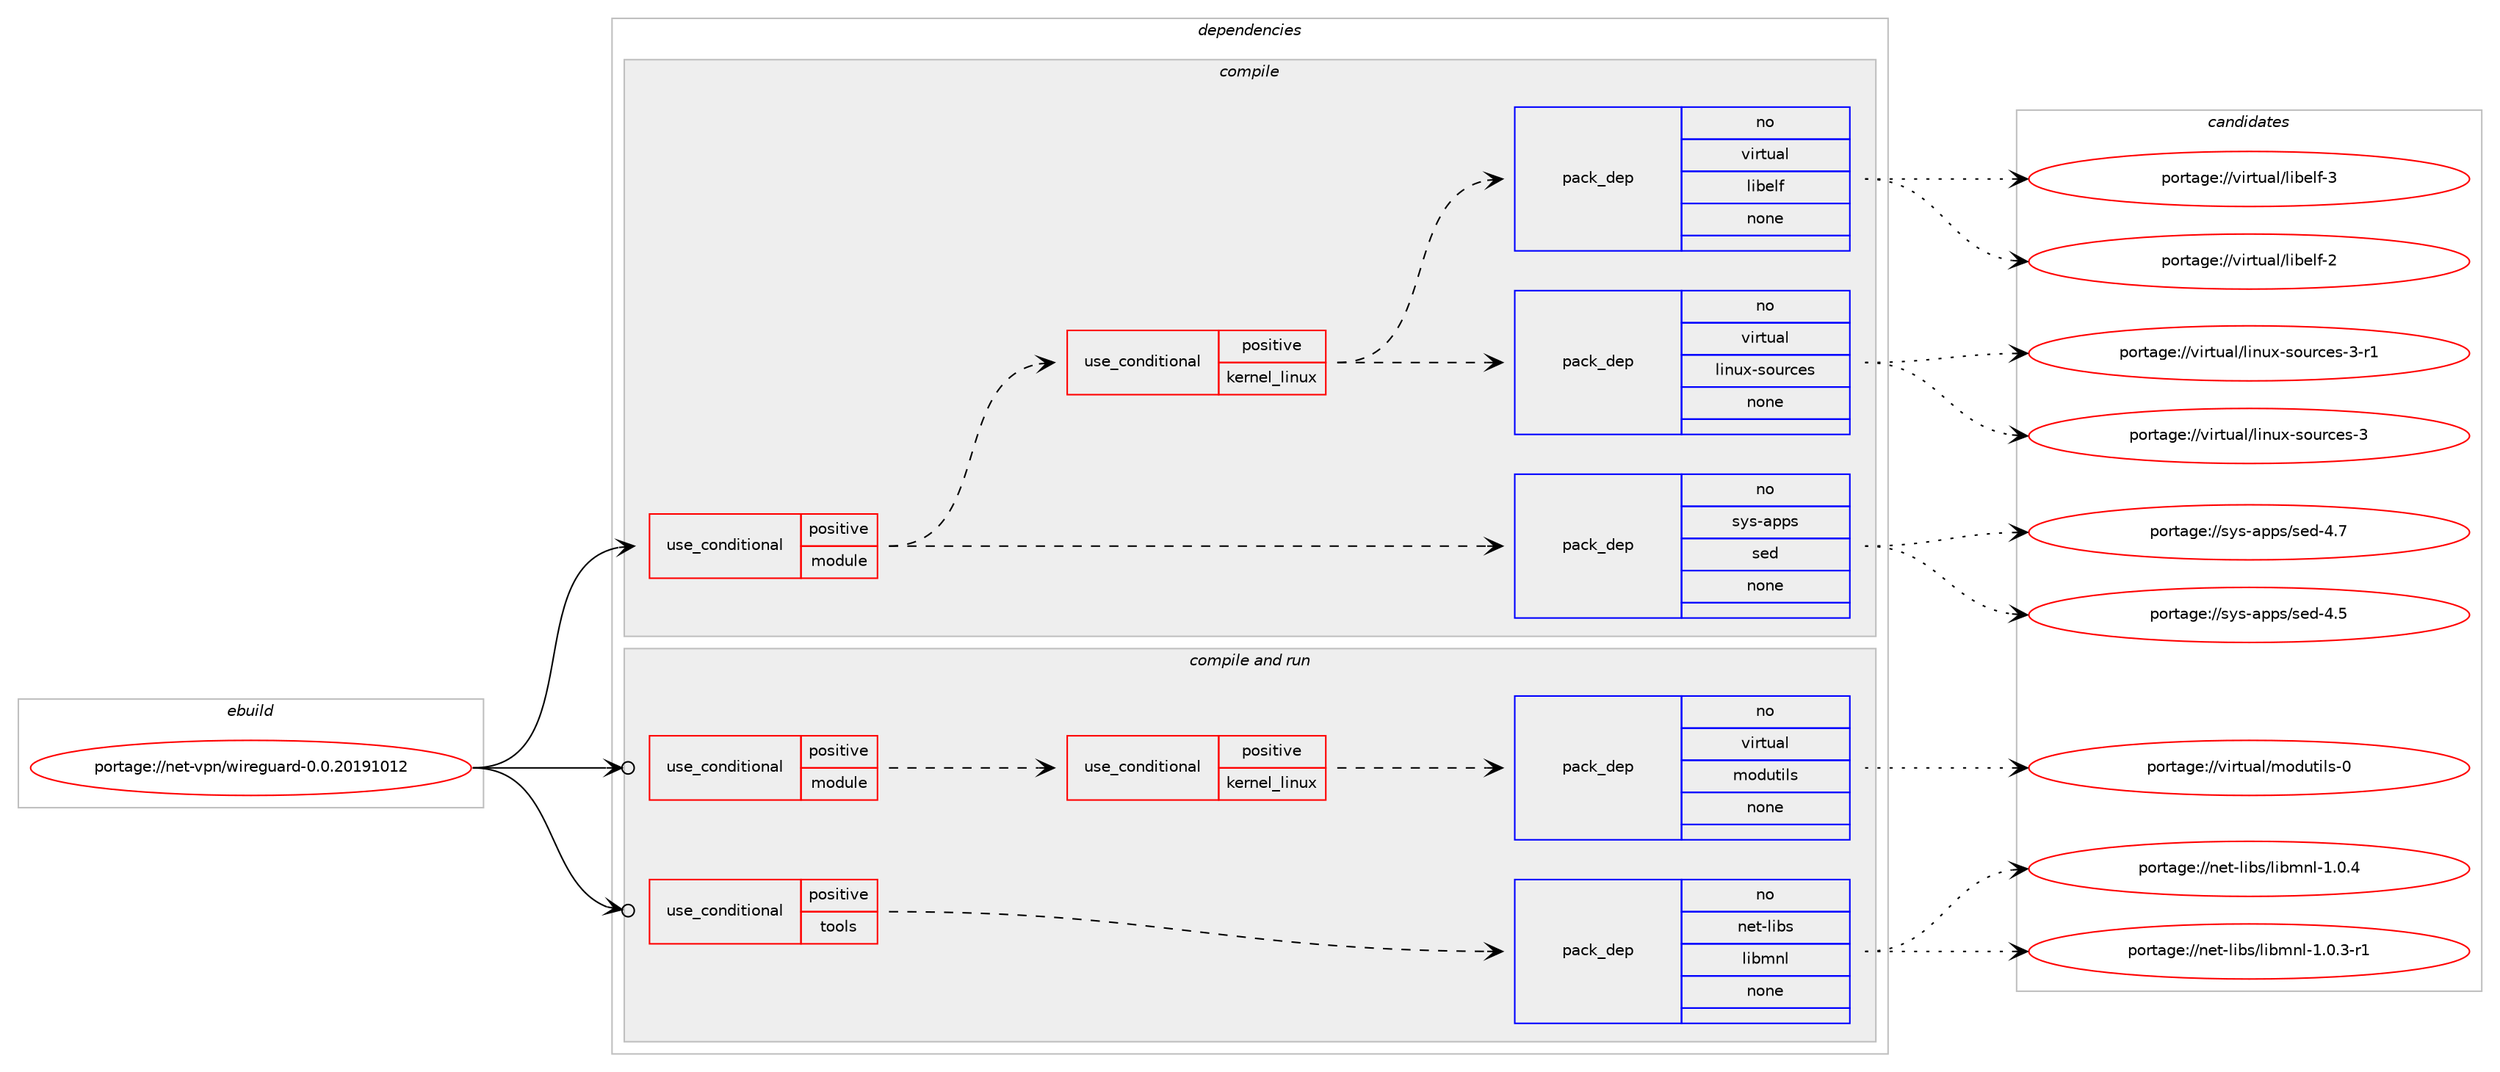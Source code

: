 digraph prolog {

# *************
# Graph options
# *************

newrank=true;
concentrate=true;
compound=true;
graph [rankdir=LR,fontname=Helvetica,fontsize=10,ranksep=1.5];#, ranksep=2.5, nodesep=0.2];
edge  [arrowhead=vee];
node  [fontname=Helvetica,fontsize=10];

# **********
# The ebuild
# **********

subgraph cluster_leftcol {
color=gray;
label=<<i>ebuild</i>>;
id [label="portage://net-vpn/wireguard-0.0.20191012", color=red, width=4, href="../net-vpn/wireguard-0.0.20191012.svg"];
}

# ****************
# The dependencies
# ****************

subgraph cluster_midcol {
color=gray;
label=<<i>dependencies</i>>;
subgraph cluster_compile {
fillcolor="#eeeeee";
style=filled;
label=<<i>compile</i>>;
subgraph cond94224 {
dependency376578 [label=<<TABLE BORDER="0" CELLBORDER="1" CELLSPACING="0" CELLPADDING="4"><TR><TD ROWSPAN="3" CELLPADDING="10">use_conditional</TD></TR><TR><TD>positive</TD></TR><TR><TD>module</TD></TR></TABLE>>, shape=none, color=red];
subgraph pack275971 {
dependency376579 [label=<<TABLE BORDER="0" CELLBORDER="1" CELLSPACING="0" CELLPADDING="4" WIDTH="220"><TR><TD ROWSPAN="6" CELLPADDING="30">pack_dep</TD></TR><TR><TD WIDTH="110">no</TD></TR><TR><TD>sys-apps</TD></TR><TR><TD>sed</TD></TR><TR><TD>none</TD></TR><TR><TD></TD></TR></TABLE>>, shape=none, color=blue];
}
dependency376578:e -> dependency376579:w [weight=20,style="dashed",arrowhead="vee"];
subgraph cond94225 {
dependency376580 [label=<<TABLE BORDER="0" CELLBORDER="1" CELLSPACING="0" CELLPADDING="4"><TR><TD ROWSPAN="3" CELLPADDING="10">use_conditional</TD></TR><TR><TD>positive</TD></TR><TR><TD>kernel_linux</TD></TR></TABLE>>, shape=none, color=red];
subgraph pack275972 {
dependency376581 [label=<<TABLE BORDER="0" CELLBORDER="1" CELLSPACING="0" CELLPADDING="4" WIDTH="220"><TR><TD ROWSPAN="6" CELLPADDING="30">pack_dep</TD></TR><TR><TD WIDTH="110">no</TD></TR><TR><TD>virtual</TD></TR><TR><TD>linux-sources</TD></TR><TR><TD>none</TD></TR><TR><TD></TD></TR></TABLE>>, shape=none, color=blue];
}
dependency376580:e -> dependency376581:w [weight=20,style="dashed",arrowhead="vee"];
subgraph pack275973 {
dependency376582 [label=<<TABLE BORDER="0" CELLBORDER="1" CELLSPACING="0" CELLPADDING="4" WIDTH="220"><TR><TD ROWSPAN="6" CELLPADDING="30">pack_dep</TD></TR><TR><TD WIDTH="110">no</TD></TR><TR><TD>virtual</TD></TR><TR><TD>libelf</TD></TR><TR><TD>none</TD></TR><TR><TD></TD></TR></TABLE>>, shape=none, color=blue];
}
dependency376580:e -> dependency376582:w [weight=20,style="dashed",arrowhead="vee"];
}
dependency376578:e -> dependency376580:w [weight=20,style="dashed",arrowhead="vee"];
}
id:e -> dependency376578:w [weight=20,style="solid",arrowhead="vee"];
}
subgraph cluster_compileandrun {
fillcolor="#eeeeee";
style=filled;
label=<<i>compile and run</i>>;
subgraph cond94226 {
dependency376583 [label=<<TABLE BORDER="0" CELLBORDER="1" CELLSPACING="0" CELLPADDING="4"><TR><TD ROWSPAN="3" CELLPADDING="10">use_conditional</TD></TR><TR><TD>positive</TD></TR><TR><TD>module</TD></TR></TABLE>>, shape=none, color=red];
subgraph cond94227 {
dependency376584 [label=<<TABLE BORDER="0" CELLBORDER="1" CELLSPACING="0" CELLPADDING="4"><TR><TD ROWSPAN="3" CELLPADDING="10">use_conditional</TD></TR><TR><TD>positive</TD></TR><TR><TD>kernel_linux</TD></TR></TABLE>>, shape=none, color=red];
subgraph pack275974 {
dependency376585 [label=<<TABLE BORDER="0" CELLBORDER="1" CELLSPACING="0" CELLPADDING="4" WIDTH="220"><TR><TD ROWSPAN="6" CELLPADDING="30">pack_dep</TD></TR><TR><TD WIDTH="110">no</TD></TR><TR><TD>virtual</TD></TR><TR><TD>modutils</TD></TR><TR><TD>none</TD></TR><TR><TD></TD></TR></TABLE>>, shape=none, color=blue];
}
dependency376584:e -> dependency376585:w [weight=20,style="dashed",arrowhead="vee"];
}
dependency376583:e -> dependency376584:w [weight=20,style="dashed",arrowhead="vee"];
}
id:e -> dependency376583:w [weight=20,style="solid",arrowhead="odotvee"];
subgraph cond94228 {
dependency376586 [label=<<TABLE BORDER="0" CELLBORDER="1" CELLSPACING="0" CELLPADDING="4"><TR><TD ROWSPAN="3" CELLPADDING="10">use_conditional</TD></TR><TR><TD>positive</TD></TR><TR><TD>tools</TD></TR></TABLE>>, shape=none, color=red];
subgraph pack275975 {
dependency376587 [label=<<TABLE BORDER="0" CELLBORDER="1" CELLSPACING="0" CELLPADDING="4" WIDTH="220"><TR><TD ROWSPAN="6" CELLPADDING="30">pack_dep</TD></TR><TR><TD WIDTH="110">no</TD></TR><TR><TD>net-libs</TD></TR><TR><TD>libmnl</TD></TR><TR><TD>none</TD></TR><TR><TD></TD></TR></TABLE>>, shape=none, color=blue];
}
dependency376586:e -> dependency376587:w [weight=20,style="dashed",arrowhead="vee"];
}
id:e -> dependency376586:w [weight=20,style="solid",arrowhead="odotvee"];
}
subgraph cluster_run {
fillcolor="#eeeeee";
style=filled;
label=<<i>run</i>>;
}
}

# **************
# The candidates
# **************

subgraph cluster_choices {
rank=same;
color=gray;
label=<<i>candidates</i>>;

subgraph choice275971 {
color=black;
nodesep=1;
choiceportage11512111545971121121154711510110045524653 [label="portage://sys-apps/sed-4.5", color=red, width=4,href="../sys-apps/sed-4.5.svg"];
choiceportage11512111545971121121154711510110045524655 [label="portage://sys-apps/sed-4.7", color=red, width=4,href="../sys-apps/sed-4.7.svg"];
dependency376579:e -> choiceportage11512111545971121121154711510110045524653:w [style=dotted,weight="100"];
dependency376579:e -> choiceportage11512111545971121121154711510110045524655:w [style=dotted,weight="100"];
}
subgraph choice275972 {
color=black;
nodesep=1;
choiceportage118105114116117971084710810511011712045115111117114991011154551 [label="portage://virtual/linux-sources-3", color=red, width=4,href="../virtual/linux-sources-3.svg"];
choiceportage1181051141161179710847108105110117120451151111171149910111545514511449 [label="portage://virtual/linux-sources-3-r1", color=red, width=4,href="../virtual/linux-sources-3-r1.svg"];
dependency376581:e -> choiceportage118105114116117971084710810511011712045115111117114991011154551:w [style=dotted,weight="100"];
dependency376581:e -> choiceportage1181051141161179710847108105110117120451151111171149910111545514511449:w [style=dotted,weight="100"];
}
subgraph choice275973 {
color=black;
nodesep=1;
choiceportage1181051141161179710847108105981011081024550 [label="portage://virtual/libelf-2", color=red, width=4,href="../virtual/libelf-2.svg"];
choiceportage1181051141161179710847108105981011081024551 [label="portage://virtual/libelf-3", color=red, width=4,href="../virtual/libelf-3.svg"];
dependency376582:e -> choiceportage1181051141161179710847108105981011081024550:w [style=dotted,weight="100"];
dependency376582:e -> choiceportage1181051141161179710847108105981011081024551:w [style=dotted,weight="100"];
}
subgraph choice275974 {
color=black;
nodesep=1;
choiceportage11810511411611797108471091111001171161051081154548 [label="portage://virtual/modutils-0", color=red, width=4,href="../virtual/modutils-0.svg"];
dependency376585:e -> choiceportage11810511411611797108471091111001171161051081154548:w [style=dotted,weight="100"];
}
subgraph choice275975 {
color=black;
nodesep=1;
choiceportage110101116451081059811547108105981091101084549464846514511449 [label="portage://net-libs/libmnl-1.0.3-r1", color=red, width=4,href="../net-libs/libmnl-1.0.3-r1.svg"];
choiceportage11010111645108105981154710810598109110108454946484652 [label="portage://net-libs/libmnl-1.0.4", color=red, width=4,href="../net-libs/libmnl-1.0.4.svg"];
dependency376587:e -> choiceportage110101116451081059811547108105981091101084549464846514511449:w [style=dotted,weight="100"];
dependency376587:e -> choiceportage11010111645108105981154710810598109110108454946484652:w [style=dotted,weight="100"];
}
}

}
